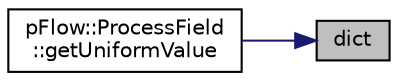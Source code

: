 digraph "dict"
{
 // LATEX_PDF_SIZE
  edge [fontname="Helvetica",fontsize="10",labelfontname="Helvetica",labelfontsize="10"];
  node [fontname="Helvetica",fontsize="10",shape=record];
  rankdir="RL";
  Node1 [label="dict",height=0.2,width=0.4,color="black", fillcolor="grey75", style="filled", fontcolor="black",tooltip=" "];
  Node1 -> Node2 [dir="back",color="midnightblue",fontsize="10",style="solid",fontname="Helvetica"];
  Node2 [label="pFlow::ProcessField\l::getUniformValue",height=0.2,width=0.4,color="black", fillcolor="white", style="filled",URL="$classpFlow_1_1ProcessField.html#ad6e04bef1eefda1226640fc5703658bf",tooltip=" "];
}
